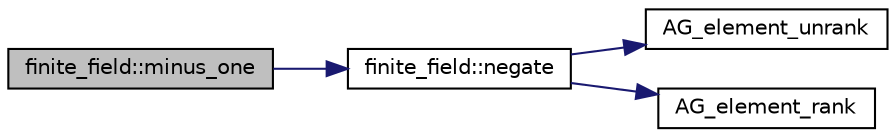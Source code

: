 digraph "finite_field::minus_one"
{
  edge [fontname="Helvetica",fontsize="10",labelfontname="Helvetica",labelfontsize="10"];
  node [fontname="Helvetica",fontsize="10",shape=record];
  rankdir="LR";
  Node10051 [label="finite_field::minus_one",height=0.2,width=0.4,color="black", fillcolor="grey75", style="filled", fontcolor="black"];
  Node10051 -> Node10052 [color="midnightblue",fontsize="10",style="solid",fontname="Helvetica"];
  Node10052 [label="finite_field::negate",height=0.2,width=0.4,color="black", fillcolor="white", style="filled",URL="$df/d5a/classfinite__field.html#aa9d798298f25d4a9262b5bc5f1733e31"];
  Node10052 -> Node10053 [color="midnightblue",fontsize="10",style="solid",fontname="Helvetica"];
  Node10053 [label="AG_element_unrank",height=0.2,width=0.4,color="black", fillcolor="white", style="filled",URL="$d4/d67/geometry_8h.html#a4a33b86c87b2879b97cfa1327abe2885"];
  Node10052 -> Node10054 [color="midnightblue",fontsize="10",style="solid",fontname="Helvetica"];
  Node10054 [label="AG_element_rank",height=0.2,width=0.4,color="black", fillcolor="white", style="filled",URL="$d4/d67/geometry_8h.html#ab2ac908d07dd8038fd996e26bdc75c17"];
}
